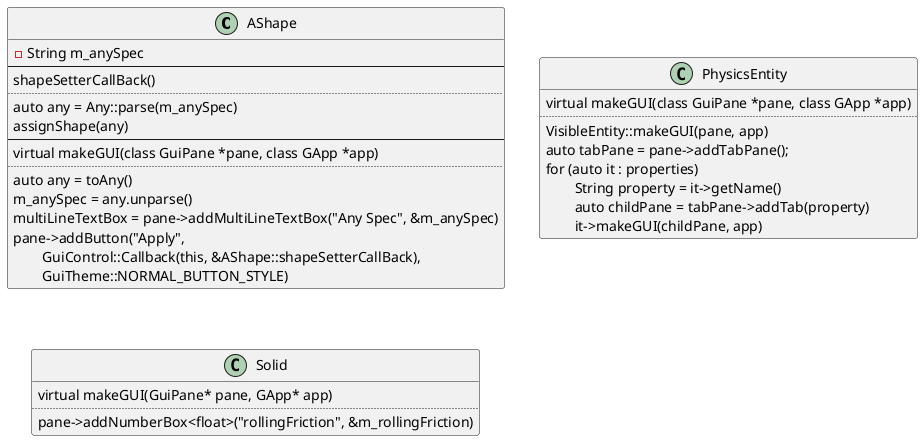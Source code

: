 @startuml

class AShape {
    -String m_anySpec
    --
    shapeSetterCallBack()
    ..
    auto any = Any::parse(m_anySpec)
    assignShape(any)
    --
    virtual makeGUI(class GuiPane *pane, class GApp *app)
    ..
    auto any = toAny()
    m_anySpec = any.unparse()
    multiLineTextBox = pane->addMultiLineTextBox("Any Spec", &m_anySpec)
    pane->addButton("Apply",
    \tGuiControl::Callback(this, &AShape::shapeSetterCallBack),
    \tGuiTheme::NORMAL_BUTTON_STYLE)
}

class PhysicsEntity {
    virtual makeGUI(class GuiPane *pane, class GApp *app)
    ..
    VisibleEntity::makeGUI(pane, app)
    auto tabPane = pane->addTabPane();
    for (auto it : properties)
    \tString property = it->getName()
    \tauto childPane = tabPane->addTab(property)
    \tit->makeGUI(childPane, app)
}

class Solid {
    virtual makeGUI(GuiPane* pane, GApp* app)
    ..
    pane->addNumberBox<float>("rollingFriction", &m_rollingFriction)
}
      
@enduml